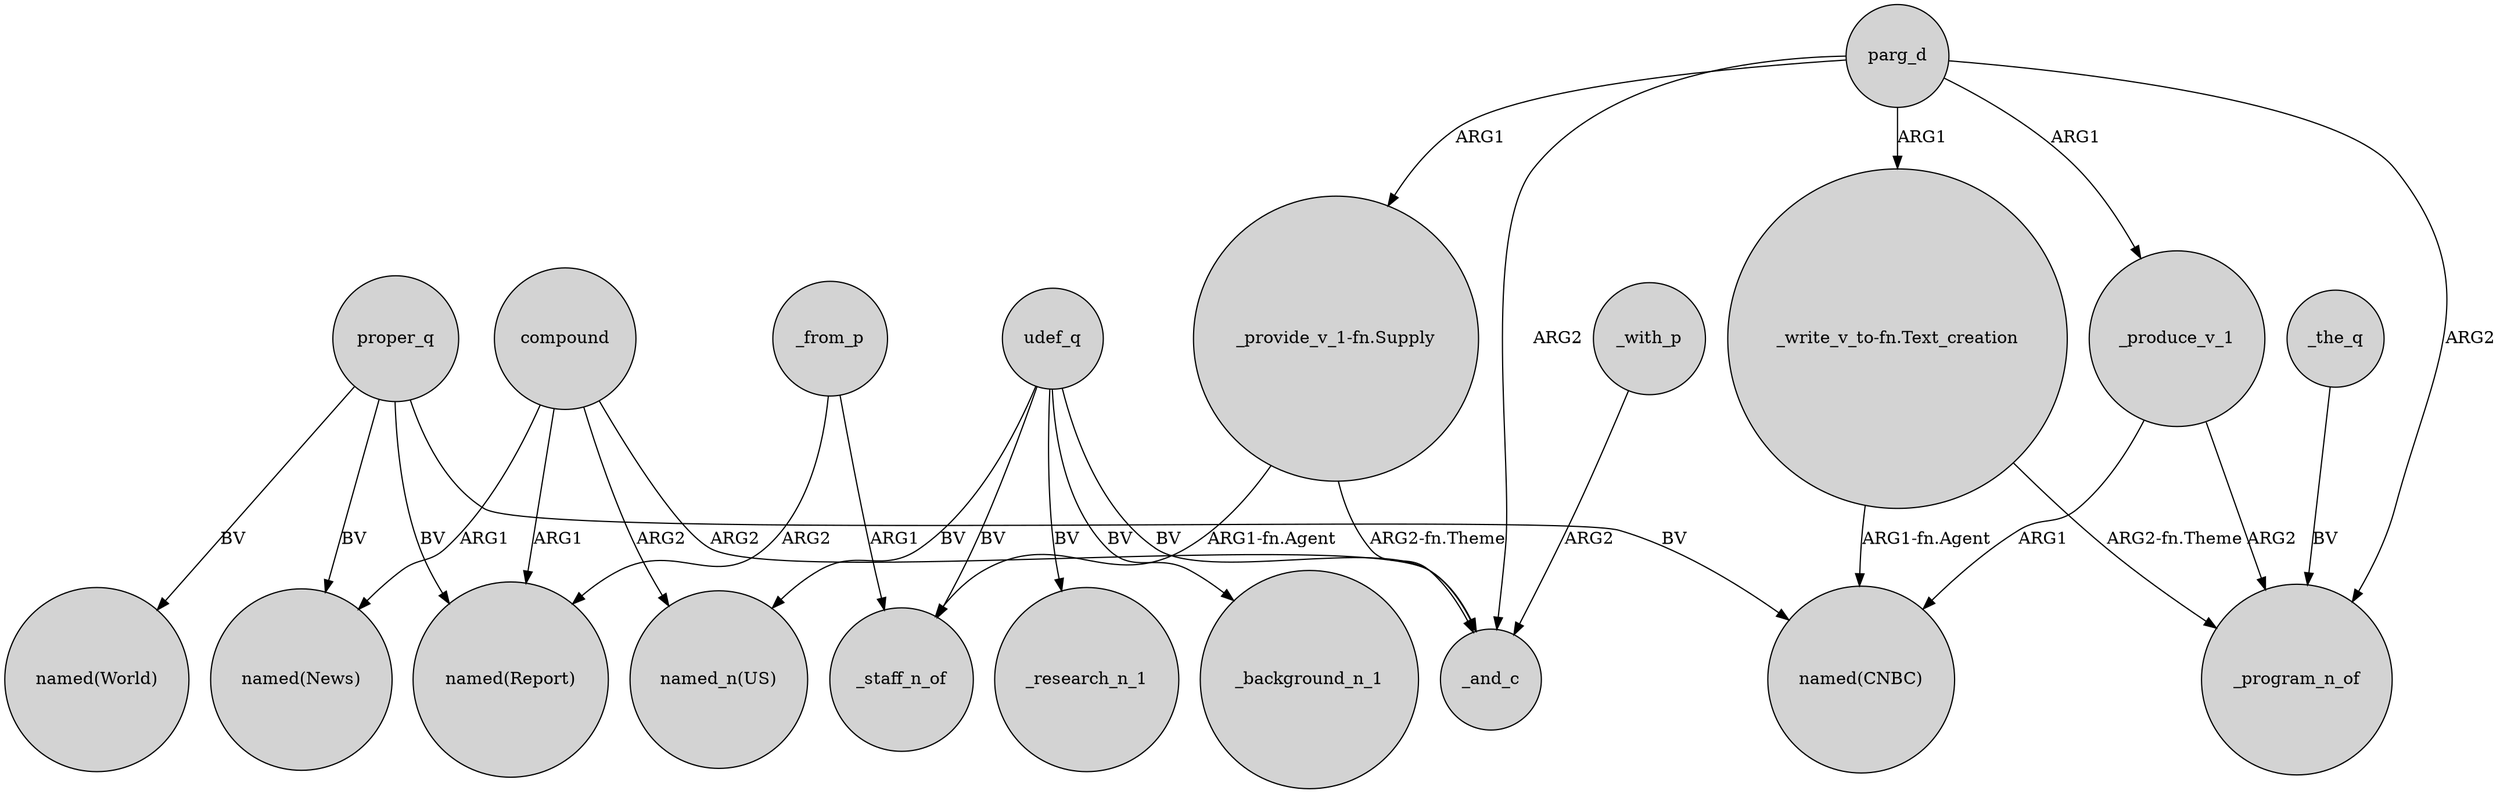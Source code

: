 digraph {
	node [shape=circle style=filled]
	compound -> "named(News)" [label=ARG1]
	_with_p -> _and_c [label=ARG2]
	compound -> "named(Report)" [label=ARG1]
	udef_q -> "named_n(US)" [label=BV]
	_from_p -> "named(Report)" [label=ARG2]
	udef_q -> _staff_n_of [label=BV]
	udef_q -> _research_n_1 [label=BV]
	udef_q -> _background_n_1 [label=BV]
	parg_d -> _program_n_of [label=ARG2]
	_produce_v_1 -> "named(CNBC)" [label=ARG1]
	"_provide_v_1-fn.Supply" -> _and_c [label="ARG2-fn.Theme"]
	compound -> "named_n(US)" [label=ARG2]
	parg_d -> _and_c [label=ARG2]
	"_write_v_to-fn.Text_creation" -> "named(CNBC)" [label="ARG1-fn.Agent"]
	"_provide_v_1-fn.Supply" -> _staff_n_of [label="ARG1-fn.Agent"]
	proper_q -> "named(News)" [label=BV]
	parg_d -> _produce_v_1 [label=ARG1]
	parg_d -> "_write_v_to-fn.Text_creation" [label=ARG1]
	_from_p -> _staff_n_of [label=ARG1]
	compound -> _and_c [label=ARG2]
	"_write_v_to-fn.Text_creation" -> _program_n_of [label="ARG2-fn.Theme"]
	proper_q -> "named(Report)" [label=BV]
	_produce_v_1 -> _program_n_of [label=ARG2]
	_the_q -> _program_n_of [label=BV]
	proper_q -> "named(World)" [label=BV]
	parg_d -> "_provide_v_1-fn.Supply" [label=ARG1]
	udef_q -> _and_c [label=BV]
	proper_q -> "named(CNBC)" [label=BV]
}

